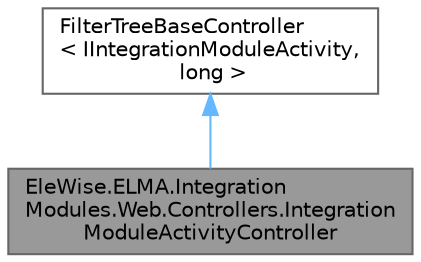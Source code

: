 digraph "EleWise.ELMA.IntegrationModules.Web.Controllers.IntegrationModuleActivityController"
{
 // LATEX_PDF_SIZE
  bgcolor="transparent";
  edge [fontname=Helvetica,fontsize=10,labelfontname=Helvetica,labelfontsize=10];
  node [fontname=Helvetica,fontsize=10,shape=box,height=0.2,width=0.4];
  Node1 [id="Node000001",label="EleWise.ELMA.Integration\lModules.Web.Controllers.Integration\lModuleActivityController",height=0.2,width=0.4,color="gray40", fillcolor="grey60", style="filled", fontcolor="black",tooltip="Контроллер для объекта \"Активити модуля интеграции\"."];
  Node2 -> Node1 [id="edge1_Node000001_Node000002",dir="back",color="steelblue1",style="solid",tooltip=" "];
  Node2 [id="Node000002",label="FilterTreeBaseController\l\< IIntegrationModuleActivity,\l long \>",height=0.2,width=0.4,color="gray40", fillcolor="white", style="filled",URL="$class_ele_wise_1_1_e_l_m_a_1_1_b_p_m_1_1_web_1_1_common_1_1_controllers_1_1_filter_tree_base_controller.html",tooltip=" "];
}

